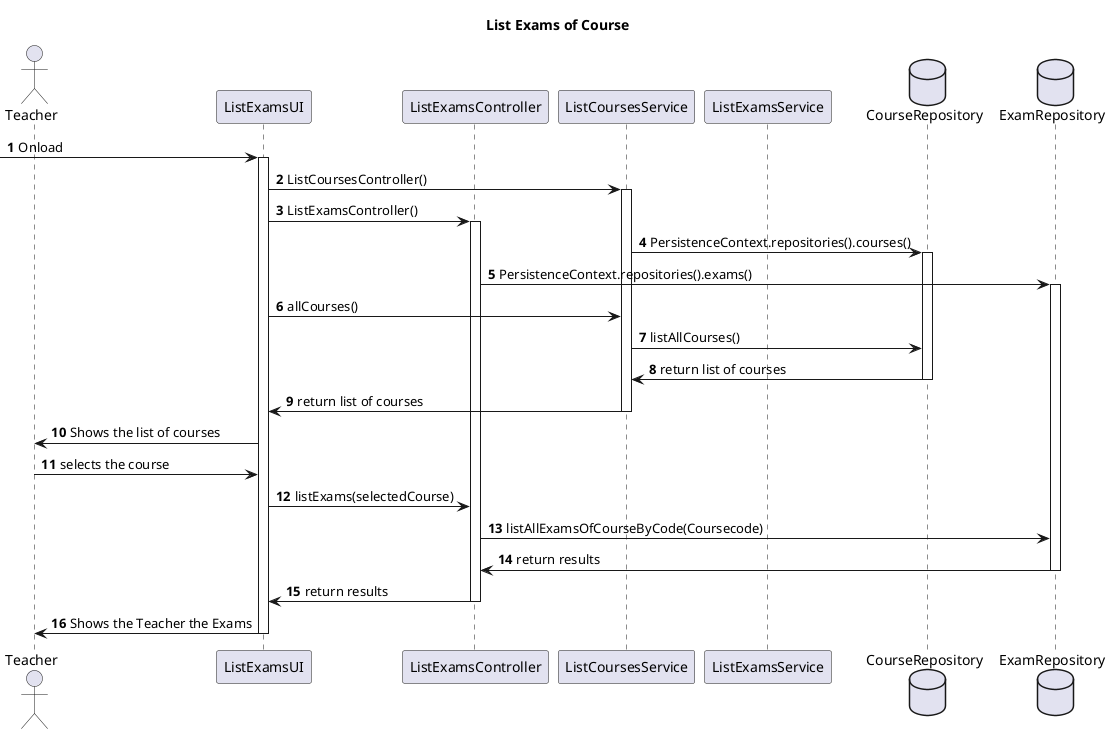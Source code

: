 @startuml
'https://plantuml.com/sequence-diagram

title List Exams of Course
autonumber

actor Teacher as T
participant "ListExamsUI" as UI
participant "ListExamsController" as ExaCtr
participant "ListCoursesService" as CourSer
participant "ListExamsService" as ExaSer
database "CourseRepository" as CourRepo
database "ExamRepository" as ExaRepo

-> UI : Onload
activate UI
UI -> CourSer : ListCoursesController()
activate CourSer
UI -> ExaCtr : ListExamsController()
activate ExaCtr
CourSer -> CourRepo : PersistenceContext.repositories().courses()
activate CourRepo
ExaCtr -> ExaRepo : PersistenceContext.repositories().exams()
activate ExaRepo
UI -> CourSer : allCourses()
CourSer -> CourRepo : listAllCourses()
CourRepo -> CourSer : return list of courses
deactivate CourRepo
CourSer -> UI : return list of courses
deactivate CourSer
UI -> T : Shows the list of courses
T -> UI : selects the course
UI -> ExaCtr : listExams(selectedCourse)
ExaCtr -> ExaRepo : listAllExamsOfCourseByCode(Coursecode)
ExaRepo -> ExaCtr : return results
deactivate ExaRepo
ExaCtr -> UI : return results
deactivate ExaCtr

UI -> T : Shows the Teacher the Exams
deactivate UI

@enduml